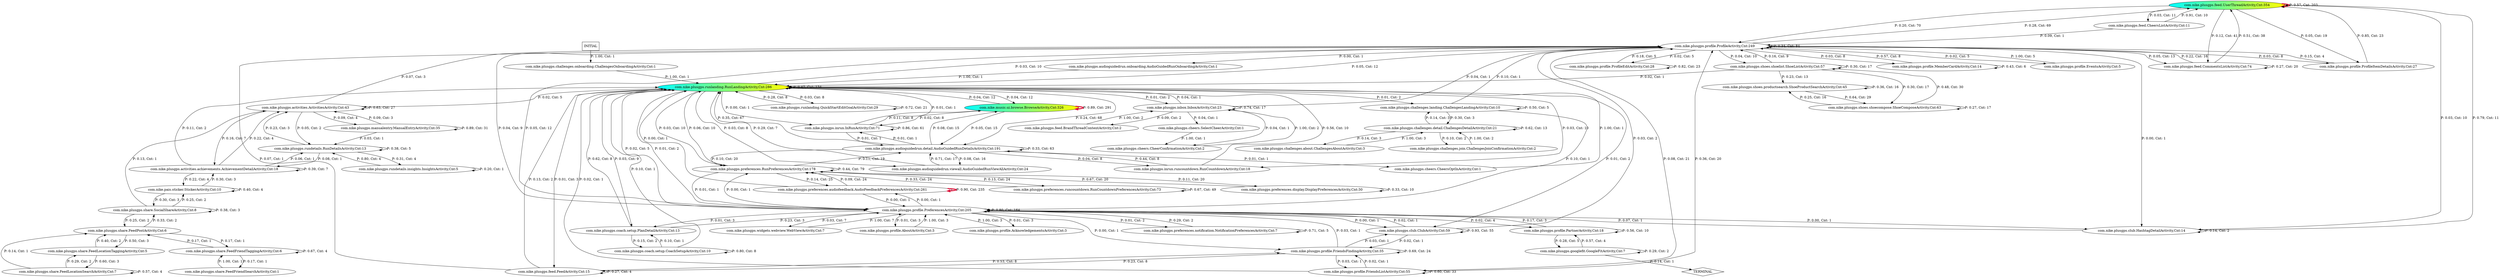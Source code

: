 digraph G {
  23 [label="com.nike.plusgps.feed.UserThreadActivity,Cnt:354", fillcolor="cyan:yellow", style="filled"];
  0 [label="com.nike.music.ui.browse.BrowseActivity,Cnt:326", fillcolor="cyan:yellow", style="filled"];
  48 [label="com.nike.plusgps.runlanding.RunLandingActivity,Cnt:286", fillcolor="cyan:yellow", style="filled"];
  30 [label="com.nike.plusgps.preferences.audiofeedback.AudioFeedbackPreferencesActivity,Cnt:261"];
  42 [label="com.nike.plusgps.profile.ProfileActivity,Cnt:249"];
  41 [label="com.nike.plusgps.profile.PreferencesActivity,Cnt:205"];
  4 [label="com.nike.plusgps.audioguidedrun.detail.AudioGuidedRunDetailsActivity,Cnt:191"];
  29 [label="com.nike.plusgps.preferences.RunPreferencesActivity,Cnt:178"];
  21 [label="com.nike.plusgps.feed.CommentsListActivity,Cnt:74"];
  33 [label="com.nike.plusgps.preferences.runcountdown.RunCountdownPreferencesActivity,Cnt:73"];
  26 [label="com.nike.plusgps.inrun.InRunActivity,Cnt:71"];
  56 [label="com.nike.plusgps.shoes.shoecompose.ShoeComposeActivity,Cnt:63"];
  15 [label="com.nike.plusgps.club.ClubActivity,Cnt:59"];
  57 [label="com.nike.plusgps.shoes.shoelist.ShoeListActivity,Cnt:57"];
  38 [label="com.nike.plusgps.profile.FriendsListActivity,Cnt:55"];
  55 [label="com.nike.plusgps.shoes.productsearch.ShoeProductSearchActivity,Cnt:45"];
  2 [label="com.nike.plusgps.activities.ActivitiesActivity,Cnt:43"];
  28 [label="com.nike.plusgps.manualentry.ManualEntryActivity,Cnt:35"];
  37 [label="com.nike.plusgps.profile.FriendsFindingActivity,Cnt:35"];
  31 [label="com.nike.plusgps.preferences.display.DisplayPreferencesActivity,Cnt:30"];
  47 [label="com.nike.plusgps.runlanding.QuickStartEditGoalActivity,Cnt:29"];
  43 [label="com.nike.plusgps.profile.ProfileEditActivity,Cnt:28"];
  44 [label="com.nike.plusgps.profile.ProfileItemDetailsActivity,Cnt:27"];
  6 [label="com.nike.plusgps.audioguidedrun.viewall.AudioGuidedRunViewAllActivity,Cnt:24"];
  25 [label="com.nike.plusgps.inbox.InboxActivity,Cnt:23"];
  8 [label="com.nike.plusgps.challenges.detail.ChallengesDetailActivity,Cnt:21"];
  3 [label="com.nike.plusgps.activities.achievements.AchievementDetailActivity,Cnt:18"];
  27 [label="com.nike.plusgps.inrun.runcountdown.RunCountdownActivity,Cnt:18"];
  40 [label="com.nike.plusgps.profile.PartnerActivity,Cnt:18"];
  22 [label="com.nike.plusgps.feed.FeedActivity,Cnt:15"];
  16 [label="com.nike.plusgps.club.HashtagDetailActivity,Cnt:14"];
  39 [label="com.nike.plusgps.profile.MemberCardActivity,Cnt:14"];
  18 [label="com.nike.plusgps.coach.setup.PlanDetailActivity,Cnt:13"];
  45 [label="com.nike.plusgps.rundetails.RunDetailsActivity,Cnt:13"];
  20 [label="com.nike.plusgps.feed.CheersListActivity,Cnt:11"];
  1 [label="com.nike.pais.sticker.StickerActivity,Cnt:10"];
  10 [label="com.nike.plusgps.challenges.landing.ChallengesLandingActivity,Cnt:10"];
  17 [label="com.nike.plusgps.coach.setup.CoachSetupActivity,Cnt:10"];
  54 [label="com.nike.plusgps.share.SocialShareActivity,Cnt:8"];
  24 [label="com.nike.plusgps.googlefit.GoogleFitActivity,Cnt:7"];
  32 [label="com.nike.plusgps.preferences.notification.NotificationPreferencesActivity,Cnt:7"];
  51 [label="com.nike.plusgps.share.FeedLocationSearchActivity,Cnt:7"];
  58 [label="com.nike.plusgps.widgets.webview.WebViewActivity,Cnt:7"];
  50 [label="com.nike.plusgps.share.FeedFriendTaggingActivity,Cnt:6"];
  53 [label="com.nike.plusgps.share.FeedPostActivity,Cnt:6"];
  36 [label="com.nike.plusgps.profile.EventsActivity,Cnt:5"];
  46 [label="com.nike.plusgps.rundetails.insights.InsightsActivity,Cnt:5"];
  52 [label="com.nike.plusgps.share.FeedLocationTaggingActivity,Cnt:5"];
  7 [label="com.nike.plusgps.challenges.about.ChallengesAboutActivity,Cnt:3"];
  34 [label="com.nike.plusgps.profile.AboutActivity,Cnt:3"];
  35 [label="com.nike.plusgps.profile.AcknowledgementsActivity,Cnt:3"];
  9 [label="com.nike.plusgps.challenges.join.ChallengesJoinConfirmationActivity,Cnt:2"];
  12 [label="com.nike.plusgps.cheers.CheerConfirmationActivity,Cnt:2"];
  19 [label="com.nike.plusgps.feed.BrandThreadContentActivity,Cnt:2"];
  5 [label="com.nike.plusgps.audioguidedrun.onboarding.AudioGuidedRunOnboardingActivity,Cnt:1"];
  11 [label="com.nike.plusgps.challenges.onboarding.ChallengesOnboardingActivity,Cnt:1"];
  13 [label="com.nike.plusgps.cheers.CheersOptInActivity,Cnt:1"];
  14 [label="com.nike.plusgps.cheers.SelectCheerActivity,Cnt:1"];
  49 [label="com.nike.plusgps.share.FeedFriendSearchActivity,Cnt:1"];
  59 [label="TERMINAL",shape=diamond];
  60 [label="INITIAL",shape=box];
0->0 [label="P: 0.89, Cnt: 291", color="crimson", penwidth=4];
30->30 [label="P: 0.90, Cnt: 235", color="crimson", penwidth=4];
23->23 [label="P: 0.57, Cnt: 203", color="crimson", penwidth=4];
41->41 [label="P: 0.80, Cnt: 164"];
48->48 [label="P: 0.47, Cnt: 134"];
42->42 [label="P: 0.34, Cnt: 84"];
29->29 [label="P: 0.44, Cnt: 79"];
23->42 [label="P: 0.20, Cnt: 70"];
42->23 [label="P: 0.28, Cnt: 69"];
48->4 [label="P: 0.24, Cnt: 68"];
4->48 [label="P: 0.35, Cnt: 67"];
4->4 [label="P: 0.33, Cnt: 63"];
26->26 [label="P: 0.86, Cnt: 61"];
15->15 [label="P: 0.93, Cnt: 55"];
33->33 [label="P: 0.67, Cnt: 49"];
23->21 [label="P: 0.12, Cnt: 41"];
21->23 [label="P: 0.51, Cnt: 38"];
38->38 [label="P: 0.60, Cnt: 33"];
28->28 [label="P: 0.89, Cnt: 31"];
56->57 [label="P: 0.48, Cnt: 30"];
55->56 [label="P: 0.64, Cnt: 29"];
2->2 [label="P: 0.63, Cnt: 27"];
29->30 [label="P: 0.14, Cnt: 25"];
29->33 [label="P: 0.13, Cnt: 24"];
30->29 [label="P: 0.09, Cnt: 24"];
33->29 [label="P: 0.33, Cnt: 24"];
37->37 [label="P: 0.69, Cnt: 24"];
43->43 [label="P: 0.82, Cnt: 23"];
44->23 [label="P: 0.85, Cnt: 23"];
42->38 [label="P: 0.08, Cnt: 21"];
47->47 [label="P: 0.72, Cnt: 21"];
4->29 [label="P: 0.10, Cnt: 20"];
21->21 [label="P: 0.27, Cnt: 20"];
29->31 [label="P: 0.11, Cnt: 20"];
31->29 [label="P: 0.67, Cnt: 20"];
38->42 [label="P: 0.36, Cnt: 20"];
23->44 [label="P: 0.05, Cnt: 19"];
29->4 [label="P: 0.11, Cnt: 19"];
6->4 [label="P: 0.71, Cnt: 17"];
25->25 [label="P: 0.74, Cnt: 17"];
56->56 [label="P: 0.27, Cnt: 17"];
57->56 [label="P: 0.30, Cnt: 17"];
57->57 [label="P: 0.30, Cnt: 17"];
4->6 [label="P: 0.08, Cnt: 16"];
21->42 [label="P: 0.22, Cnt: 16"];
55->55 [label="P: 0.36, Cnt: 16"];
56->55 [label="P: 0.25, Cnt: 16"];
0->4 [label="P: 0.05, Cnt: 15"];
4->0 [label="P: 0.08, Cnt: 15"];
8->8 [label="P: 0.62, Cnt: 13"];
42->21 [label="P: 0.05, Cnt: 13"];
57->55 [label="P: 0.23, Cnt: 13"];
0->48 [label="P: 0.04, Cnt: 12"];
42->41 [label="P: 0.05, Cnt: 12"];
42->48 [label="P: 0.05, Cnt: 12"];
48->0 [label="P: 0.04, Cnt: 12"];
16->23 [label="P: 0.79, Cnt: 11"];
23->20 [label="P: 0.03, Cnt: 11"];
20->23 [label="P: 0.91, Cnt: 10"];
23->16 [label="P: 0.03, Cnt: 10"];
27->48 [label="P: 0.56, Cnt: 10"];
29->48 [label="P: 0.06, Cnt: 10"];
31->31 [label="P: 0.33, Cnt: 10"];
40->40 [label="P: 0.56, Cnt: 10"];
42->57 [label="P: 0.04, Cnt: 10"];
48->27 [label="P: 0.03, Cnt: 10"];
48->29 [label="P: 0.03, Cnt: 10"];
48->42 [label="P: 0.03, Cnt: 10"];
41->42 [label="P: 0.04, Cnt: 9"];
48->18 [label="P: 0.03, Cnt: 9"];
57->42 [label="P: 0.16, Cnt: 9"];
0->26 [label="P: 0.02, Cnt: 8"];
4->27 [label="P: 0.04, Cnt: 8"];
17->17 [label="P: 0.80, Cnt: 8"];
18->48 [label="P: 0.62, Cnt: 8"];
22->37 [label="P: 0.53, Cnt: 8"];
26->0 [label="P: 0.11, Cnt: 8"];
27->4 [label="P: 0.44, Cnt: 8"];
37->22 [label="P: 0.23, Cnt: 8"];
39->42 [label="P: 0.57, Cnt: 8"];
42->39 [label="P: 0.03, Cnt: 8"];
42->44 [label="P: 0.03, Cnt: 8"];
47->48 [label="P: 0.28, Cnt: 8"];
48->6 [label="P: 0.03, Cnt: 8"];
48->47 [label="P: 0.03, Cnt: 8"];
2->3 [label="P: 0.16, Cnt: 7"];
3->3 [label="P: 0.39, Cnt: 7"];
6->48 [label="P: 0.29, Cnt: 7"];
41->58 [label="P: 0.03, Cnt: 7"];
58->41 [label="P: 1.00, Cnt: 7"];
39->39 [label="P: 0.43, Cnt: 6"];
10->10 [label="P: 0.50, Cnt: 5"];
32->32 [label="P: 0.71, Cnt: 5"];
36->42 [label="P: 1.00, Cnt: 5"];
40->24 [label="P: 0.28, Cnt: 5"];
41->48 [label="P: 0.02, Cnt: 5"];
42->36 [label="P: 0.02, Cnt: 5"];
42->43 [label="P: 0.02, Cnt: 5"];
43->42 [label="P: 0.18, Cnt: 5"];
45->45 [label="P: 0.38, Cnt: 5"];
48->2 [label="P: 0.02, Cnt: 5"];
1->1 [label="P: 0.40, Cnt: 4"];
2->28 [label="P: 0.09, Cnt: 4"];
3->1 [label="P: 0.22, Cnt: 4"];
3->2 [label="P: 0.22, Cnt: 4"];
22->22 [label="P: 0.27, Cnt: 4"];
24->40 [label="P: 0.57, Cnt: 4"];
41->40 [label="P: 0.02, Cnt: 4"];
44->42 [label="P: 0.15, Cnt: 4"];
45->46 [label="P: 0.31, Cnt: 4"];
46->45 [label="P: 0.80, Cnt: 4"];
50->50 [label="P: 0.67, Cnt: 4"];
51->51 [label="P: 0.57, Cnt: 4"];
1->3 [label="P: 0.30, Cnt: 3"];
1->54 [label="P: 0.30, Cnt: 3"];
2->42 [label="P: 0.07, Cnt: 3"];
7->8 [label="P: 1.00, Cnt: 3"];
8->7 [label="P: 0.14, Cnt: 3"];
8->10 [label="P: 0.14, Cnt: 3"];
10->8 [label="P: 0.30, Cnt: 3"];
18->41 [label="P: 0.23, Cnt: 3"];
28->2 [label="P: 0.09, Cnt: 3"];
34->41 [label="P: 1.00, Cnt: 3"];
35->41 [label="P: 1.00, Cnt: 3"];
40->41 [label="P: 0.17, Cnt: 3"];
41->18 [label="P: 0.01, Cnt: 3"];
41->34 [label="P: 0.01, Cnt: 3"];
41->35 [label="P: 0.01, Cnt: 3"];
45->2 [label="P: 0.23, Cnt: 3"];
48->22 [label="P: 0.01, Cnt: 3"];
52->51 [label="P: 0.60, Cnt: 3"];
53->52 [label="P: 0.50, Cnt: 3"];
54->54 [label="P: 0.38, Cnt: 3"];
2->45 [label="P: 0.05, Cnt: 2"];
3->48 [label="P: 0.11, Cnt: 2"];
8->9 [label="P: 0.10, Cnt: 2"];
9->8 [label="P: 1.00, Cnt: 2"];
12->25 [label="P: 1.00, Cnt: 2"];
15->42 [label="P: 0.03, Cnt: 2"];
16->16 [label="P: 0.14, Cnt: 2"];
18->17 [label="P: 0.15, Cnt: 2"];
19->25 [label="P: 1.00, Cnt: 2"];
22->48 [label="P: 0.13, Cnt: 2"];
24->24 [label="P: 0.29, Cnt: 2"];
25->19 [label="P: 0.09, Cnt: 2"];
32->41 [label="P: 0.29, Cnt: 2"];
41->32 [label="P: 0.01, Cnt: 2"];
48->10 [label="P: 0.01, Cnt: 2"];
48->15 [label="P: 0.01, Cnt: 2"];
48->25 [label="P: 0.01, Cnt: 2"];
48->41 [label="P: 0.01, Cnt: 2"];
51->52 [label="P: 0.29, Cnt: 2"];
52->53 [label="P: 0.40, Cnt: 2"];
53->54 [label="P: 0.33, Cnt: 2"];
54->1 [label="P: 0.25, Cnt: 2"];
54->53 [label="P: 0.25, Cnt: 2"];
3->45 [label="P: 0.06, Cnt: 1"];
4->13 [label="P: 0.01, Cnt: 1"];
4->26 [label="P: 0.01, Cnt: 1"];
5->48 [label="P: 1.00, Cnt: 1"];
10->41 [label="P: 0.10, Cnt: 1"];
10->42 [label="P: 0.10, Cnt: 1"];
11->48 [label="P: 1.00, Cnt: 1"];
13->48 [label="P: 1.00, Cnt: 1"];
14->12 [label="P: 1.00, Cnt: 1"];
15->37 [label="P: 0.02, Cnt: 1"];
15->41 [label="P: 0.02, Cnt: 1"];
16->41 [label="P: 0.07, Cnt: 1"];
17->18 [label="P: 0.10, Cnt: 1"];
17->48 [label="P: 0.10, Cnt: 1"];
20->42 [label="P: 0.09, Cnt: 1"];
22->42 [label="P: 0.07, Cnt: 1"];
24->59 [label="P: 0.14, Cnt: 1"];
25->12 [label="P: 0.04, Cnt: 1"];
25->14 [label="P: 0.04, Cnt: 1"];
25->42 [label="P: 0.04, Cnt: 1"];
25->48 [label="P: 0.04, Cnt: 1"];
26->4 [label="P: 0.01, Cnt: 1"];
26->48 [label="P: 0.01, Cnt: 1"];
28->45 [label="P: 0.03, Cnt: 1"];
29->41 [label="P: 0.01, Cnt: 1"];
30->41 [label="P: 0.00, Cnt: 1"];
30->48 [label="P: 0.00, Cnt: 1"];
37->15 [label="P: 0.03, Cnt: 1"];
37->38 [label="P: 0.03, Cnt: 1"];
37->41 [label="P: 0.03, Cnt: 1"];
38->37 [label="P: 0.02, Cnt: 1"];
38->48 [label="P: 0.02, Cnt: 1"];
41->15 [label="P: 0.00, Cnt: 1"];
41->16 [label="P: 0.00, Cnt: 1"];
41->29 [label="P: 0.00, Cnt: 1"];
41->30 [label="P: 0.00, Cnt: 1"];
41->37 [label="P: 0.00, Cnt: 1"];
42->5 [label="P: 0.00, Cnt: 1"];
42->16 [label="P: 0.00, Cnt: 1"];
45->3 [label="P: 0.08, Cnt: 1"];
46->46 [label="P: 0.20, Cnt: 1"];
48->26 [label="P: 0.00, Cnt: 1"];
49->50 [label="P: 1.00, Cnt: 1"];
50->49 [label="P: 0.17, Cnt: 1"];
50->53 [label="P: 0.17, Cnt: 1"];
51->53 [label="P: 0.14, Cnt: 1"];
53->50 [label="P: 0.17, Cnt: 1"];
54->2 [label="P: 0.13, Cnt: 1"];
57->48 [label="P: 0.02, Cnt: 1"];
60->11 [label="P: 1.00, Cnt: 1"];
}
